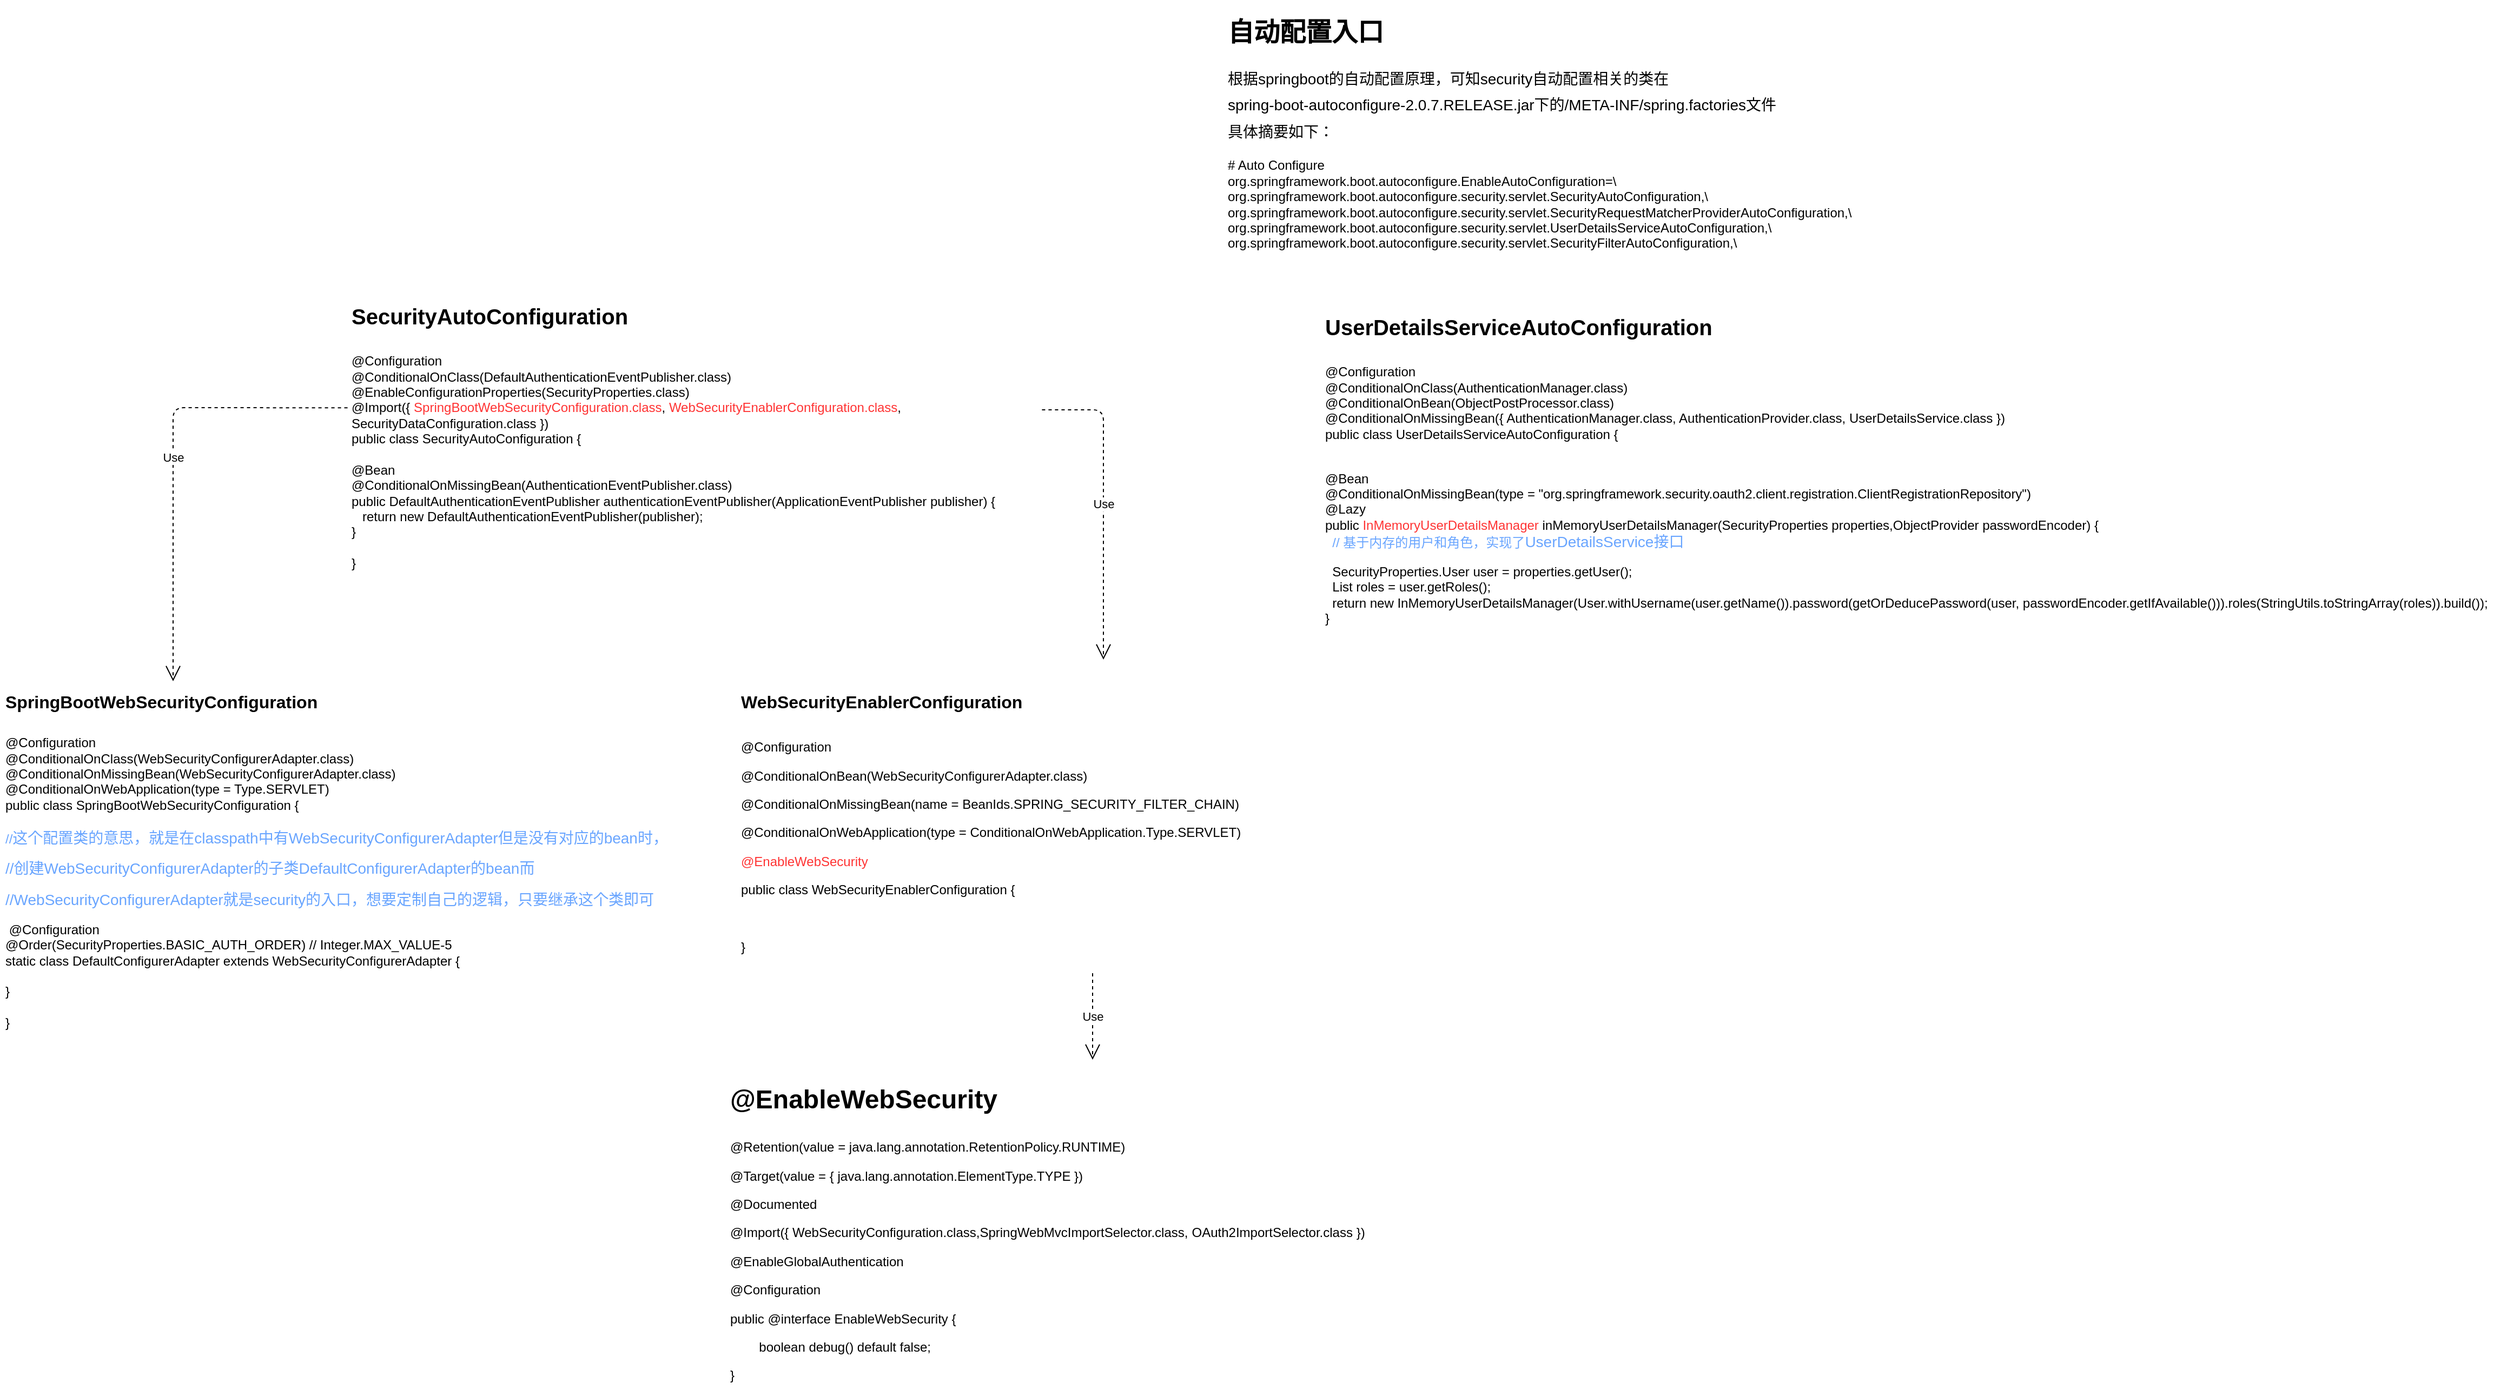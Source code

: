 <mxfile version="11.1.4" type="github"><diagram id="1eZttCqDIOPMZJST1pUl" name="第 1 页"><mxGraphModel dx="3076" dy="795" grid="1" gridSize="10" guides="1" tooltips="1" connect="1" arrows="1" fold="1" page="1" pageScale="1" pageWidth="827" pageHeight="1169" math="0" shadow="0"><root><mxCell id="0"/><mxCell id="1" parent="0"/><mxCell id="Du53tQ7NTCIzC_m8vytG-2" value="&lt;h1&gt;自动配置入口&lt;/h1&gt;&lt;div style=&quot;white-space: pre-wrap ; line-height: 1.75 ; font-size: 14px&quot;&gt;根据springboot的自动配置原理，可知security自动配置相关的类在&lt;/div&gt;&lt;div style=&quot;white-space: pre-wrap ; line-height: 1.75 ; font-size: 14px&quot;&gt;spring-boot-autoconfigure-2.0.7.RELEASE.jar下的/META-INF/spring.factories文件&lt;/div&gt;&lt;div style=&quot;white-space: pre-wrap ; line-height: 1.75 ; font-size: 14px&quot;&gt;具体摘要如下：&lt;/div&gt;&lt;p&gt;# Auto Configure&lt;br&gt;org.springframework.boot.autoconfigure.EnableAutoConfiguration=\&lt;br&gt;org.springframework.boot.autoconfigure.security.servlet.SecurityAutoConfiguration,\&lt;br&gt;org.springframework.boot.autoconfigure.security.servlet.SecurityRequestMatcherProviderAutoConfiguration,\&lt;br&gt;org.springframework.boot.autoconfigure.security.servlet.UserDetailsServiceAutoConfiguration,\&lt;br&gt;org.springframework.boot.autoconfigure.security.servlet.SecurityFilterAutoConfiguration,\&lt;br&gt;&lt;/p&gt;" style="text;html=1;strokeColor=none;fillColor=none;spacing=5;spacingTop=-20;whiteSpace=wrap;overflow=hidden;rounded=0;align=left;" vertex="1" parent="1"><mxGeometry x="100" y="30" width="610" height="240" as="geometry"/></mxCell><mxCell id="Du53tQ7NTCIzC_m8vytG-3" value="&lt;h1&gt;&lt;div id=&quot;1073-1565658174867&quot; style=&quot;white-space: pre-wrap ; line-height: 1.75 ; font-size: 14px&quot;&gt;&lt;span style=&quot;font-size: 20px&quot;&gt;SecurityAutoConfiguration&lt;/span&gt;&lt;/div&gt;&lt;/h1&gt;&lt;p&gt;@Configuration&lt;br&gt;@ConditionalOnClass(DefaultAuthenticationEventPublisher.class)&lt;br&gt;@EnableConfigurationProperties(SecurityProperties.class)&lt;br&gt;@Import({ &lt;font color=&quot;#ff3333&quot;&gt;SpringBootWebSecurityConfiguration.class&lt;/font&gt;, &lt;font color=&quot;#ff3333&quot;&gt;WebSecurityEnablerConfiguration.class&lt;/font&gt;,&lt;br&gt;&#9;&#9;SecurityDataConfiguration.class })&lt;br&gt;public class SecurityAutoConfiguration {&lt;br&gt;&lt;br&gt;&#9;@Bean&lt;br&gt;&#9;@ConditionalOnMissingBean(AuthenticationEventPublisher.class)&lt;br&gt;&#9;public DefaultAuthenticationEventPublisher authenticationEventPublisher(ApplicationEventPublisher publisher) {&lt;br&gt;&amp;nbsp; &amp;nbsp;return new DefaultAuthenticationEventPublisher(publisher);&lt;br&gt;&#9;}&lt;br&gt;&lt;br&gt;}&lt;br&gt;&lt;/p&gt;" style="text;html=1;strokeColor=none;fillColor=none;spacing=5;spacingTop=-20;whiteSpace=wrap;overflow=hidden;rounded=0;align=left;" vertex="1" parent="1"><mxGeometry x="-710" y="290" width="640" height="260" as="geometry"/></mxCell><mxCell id="Du53tQ7NTCIzC_m8vytG-6" value="&lt;h1&gt;&lt;div id=&quot;2659-1565657653636&quot; style=&quot;white-space: pre-wrap ; line-height: 1.75 ; font-size: 14px&quot;&gt;&lt;span style=&quot;font-size: 16px&quot;&gt;SpringBootWebSecurityConfiguration&lt;/span&gt;&lt;/div&gt;&lt;/h1&gt;&lt;p&gt;@Configuration&lt;br&gt;@ConditionalOnClass(WebSecurityConfigurerAdapter.class)&lt;br&gt;@ConditionalOnMissingBean(WebSecurityConfigurerAdapter.class)&lt;br&gt;@ConditionalOnWebApplication(type = Type.SERVLET)&lt;br&gt;public class SpringBootWebSecurityConfiguration {&lt;br&gt;&lt;br&gt;&lt;font color=&quot;#69a5ff&quot;&gt;//&lt;span style=&quot;font-size: 14px ; white-space: pre-wrap&quot;&gt;这个配置类的意思，就是在classpath中有WebSecurityConfigurerAdapter但是没有对应的bean时，&lt;/span&gt;&lt;/font&gt;&lt;/p&gt;&lt;p&gt;&lt;font color=&quot;#69a5ff&quot;&gt;&lt;span style=&quot;font-size: 14px ; white-space: pre-wrap&quot;&gt;//创建WebSecurityConfigurerAdapter的子类DefaultConfigurerAdapter的bean&lt;/span&gt;&lt;span style=&quot;font-size: 14px ; white-space: pre-wrap&quot;&gt;而&lt;/span&gt;&lt;/font&gt;&lt;/p&gt;&lt;p&gt;&lt;span style=&quot;font-size: 14px ; white-space: pre-wrap&quot;&gt;&lt;font color=&quot;#69a5ff&quot;&gt;//WebSecurityConfigurerAdapter就是security的入口，想要定制自己的逻辑，只要继承这个类即可&lt;/font&gt;&lt;/span&gt;&lt;/p&gt;&lt;p&gt;&amp;nbsp;@Configuration&lt;br&gt;&#9;@Order(SecurityProperties.BASIC_AUTH_ORDER) // Integer.MAX_VALUE-5&lt;br&gt;&#9;static class DefaultConfigurerAdapter extends WebSecurityConfigurerAdapter {&lt;br&gt;&lt;br&gt;&#9;}&lt;br&gt;&lt;br&gt;}&lt;br&gt;&lt;/p&gt;" style="text;html=1;strokeColor=none;fillColor=none;spacing=5;spacingTop=-20;whiteSpace=wrap;overflow=hidden;rounded=0;align=left;" vertex="1" parent="1"><mxGeometry x="-1030" y="650" width="640" height="330" as="geometry"/></mxCell><mxCell id="Du53tQ7NTCIzC_m8vytG-7" value="&lt;h1&gt;&lt;div id=&quot;1073-1565658174867&quot; style=&quot;white-space: pre-wrap ; line-height: 1.75 ; font-size: 14px&quot;&gt;&lt;div id=&quot;1657-1565677614661&quot; style=&quot;line-height: 1.75&quot;&gt;&lt;span style=&quot;font-size: 20px&quot;&gt;UserDetailsServiceAutoConfiguration&lt;/span&gt;&lt;/div&gt;&lt;/div&gt;&lt;/h1&gt;&lt;p&gt;@Configuration&lt;br&gt;@ConditionalOnClass(AuthenticationManager.class)&lt;br&gt;@ConditionalOnBean(ObjectPostProcessor.class)&lt;br&gt;@ConditionalOnMissingBean({ AuthenticationManager.class, AuthenticationProvider.class, UserDetailsService.class })&lt;br&gt;public class UserDetailsServiceAutoConfiguration {&lt;/p&gt;&lt;p&gt;&lt;br&gt;    @Bean&lt;br&gt;&#9;@ConditionalOnMissingBean(type = &quot;org.springframework.security.oauth2.client.registration.ClientRegistrationRepository&quot;)&lt;br&gt;&#9;@Lazy&lt;br&gt;&#9;public &lt;font color=&quot;#ff3333&quot;&gt;InMemoryUserDetailsManager&lt;/font&gt; inMemoryUserDetailsManager(SecurityProperties properties,ObjectProvider passwordEncoder) {&lt;br&gt;&amp;nbsp; &lt;font color=&quot;#69a5ff&quot;&gt;// 基于内存的用户和角色，实现了&lt;/font&gt;&lt;span style=&quot;font-size: 14px ; white-space: pre-wrap&quot;&gt;&lt;font color=&quot;#69a5ff&quot;&gt;UserDetailsService接口&lt;/font&gt;&lt;/span&gt;&lt;/p&gt;&lt;p&gt;&amp;nbsp; SecurityProperties.User user = properties.getUser();&lt;br&gt;&amp;nbsp; List roles = user.getRoles();&lt;br&gt;&amp;nbsp; return new InMemoryUserDetailsManager(User.withUsername(user.getName()).password(getOrDeducePassword(user, passwordEncoder.getIfAvailable())).roles(StringUtils.toStringArray(roles)).build());&lt;br&gt;&#9;}&lt;br&gt;    &lt;br&gt;}&lt;br&gt;&lt;/p&gt;" style="text;html=1;strokeColor=none;fillColor=none;spacing=5;spacingTop=-20;whiteSpace=wrap;overflow=hidden;rounded=0;align=left;" vertex="1" parent="1"><mxGeometry x="190" y="300" width="1090" height="310" as="geometry"/></mxCell><mxCell id="Du53tQ7NTCIzC_m8vytG-13" value="&lt;h1&gt;&lt;div id=&quot;2659-1565657653636&quot; style=&quot;line-height: 1.75&quot;&gt;&lt;span style=&quot;font-size: 16px ; white-space: pre-wrap&quot;&gt;WebSecurityEnablerConfiguration&lt;/span&gt;&lt;br&gt;&lt;/div&gt;&lt;/h1&gt;&lt;p&gt;@Configuration&lt;/p&gt;&lt;p&gt;@ConditionalOnBean(WebSecurityConfigurerAdapter.class)&lt;/p&gt;&lt;p&gt;@ConditionalOnMissingBean(name = BeanIds.SPRING_SECURITY_FILTER_CHAIN)&lt;/p&gt;&lt;p&gt;@ConditionalOnWebApplication(type = ConditionalOnWebApplication.Type.SERVLET)&lt;/p&gt;&lt;p&gt;&lt;font color=&quot;#ff3333&quot;&gt;@EnableWebSecurity&lt;/font&gt;&lt;/p&gt;&lt;p&gt;public class WebSecurityEnablerConfiguration {&lt;/p&gt;&lt;p&gt;&lt;br&gt;&lt;/p&gt;&lt;p&gt;}&lt;/p&gt;" style="text;html=1;strokeColor=none;fillColor=none;spacing=5;spacingTop=-20;whiteSpace=wrap;overflow=hidden;rounded=0;align=left;" vertex="1" parent="1"><mxGeometry x="-350" y="640" width="640" height="270" as="geometry"/></mxCell><mxCell id="Du53tQ7NTCIzC_m8vytG-14" value="Use" style="endArrow=open;endSize=12;dashed=1;html=1;exitX=0.002;exitY=0.412;exitDx=0;exitDy=0;exitPerimeter=0;entryX=0.25;entryY=0;entryDx=0;entryDy=0;" edge="1" parent="1" source="Du53tQ7NTCIzC_m8vytG-3" target="Du53tQ7NTCIzC_m8vytG-6"><mxGeometry width="160" relative="1" as="geometry"><mxPoint x="-1140" y="490" as="sourcePoint"/><mxPoint x="-980" y="490" as="targetPoint"/><Array as="points"><mxPoint x="-870" y="397"/></Array></mxGeometry></mxCell><mxCell id="Du53tQ7NTCIzC_m8vytG-15" value="Use" style="endArrow=open;endSize=12;dashed=1;html=1;exitX=1.005;exitY=0.419;exitDx=0;exitDy=0;exitPerimeter=0;" edge="1" parent="1" source="Du53tQ7NTCIzC_m8vytG-3"><mxGeometry width="160" relative="1" as="geometry"><mxPoint x="-10" y="500" as="sourcePoint"/><mxPoint x="-10" y="630" as="targetPoint"/><Array as="points"><mxPoint x="-10" y="399"/></Array></mxGeometry></mxCell><mxCell id="Du53tQ7NTCIzC_m8vytG-16" value="&lt;h1&gt;&lt;div id=&quot;2659-1565657653636&quot; style=&quot;line-height: 1.75&quot;&gt;@EnableWebSecurity&lt;/div&gt;&lt;/h1&gt;&lt;p&gt;@Retention(value = java.lang.annotation.RetentionPolicy.RUNTIME)&lt;/p&gt;&lt;p&gt;@Target(value = { java.lang.annotation.ElementType.TYPE })&lt;/p&gt;&lt;p&gt;@Documented&lt;/p&gt;&lt;p&gt;@Import({ WebSecurityConfiguration.class,&lt;span&gt;SpringWebMvcImportSelector.class,&lt;/span&gt;&lt;span style=&quot;white-space: pre&quot;&gt;&#9;&lt;/span&gt;&lt;span&gt;OAuth2ImportSelector.class })&lt;/span&gt;&lt;/p&gt;&lt;p&gt;@EnableGlobalAuthentication&lt;/p&gt;&lt;p&gt;@Configuration&lt;/p&gt;&lt;p&gt;public @interface EnableWebSecurity {&lt;/p&gt;&lt;p&gt;&lt;span style=&quot;white-space: pre&quot;&gt;&#9;&lt;/span&gt;&lt;span&gt;boolean debug() default false;&lt;/span&gt;&lt;br&gt;&lt;/p&gt;&lt;p&gt;}&lt;/p&gt;" style="text;html=1;strokeColor=none;fillColor=none;spacing=5;spacingTop=-20;whiteSpace=wrap;overflow=hidden;rounded=0;align=left;" vertex="1" parent="1"><mxGeometry x="-360" y="1010" width="640" height="300" as="geometry"/></mxCell><mxCell id="Du53tQ7NTCIzC_m8vytG-20" value="Use" style="endArrow=open;endSize=12;dashed=1;html=1;" edge="1" parent="1"><mxGeometry width="160" relative="1" as="geometry"><mxPoint x="-20" y="920" as="sourcePoint"/><mxPoint x="-20" y="1000" as="targetPoint"/></mxGeometry></mxCell></root></mxGraphModel></diagram></mxfile>